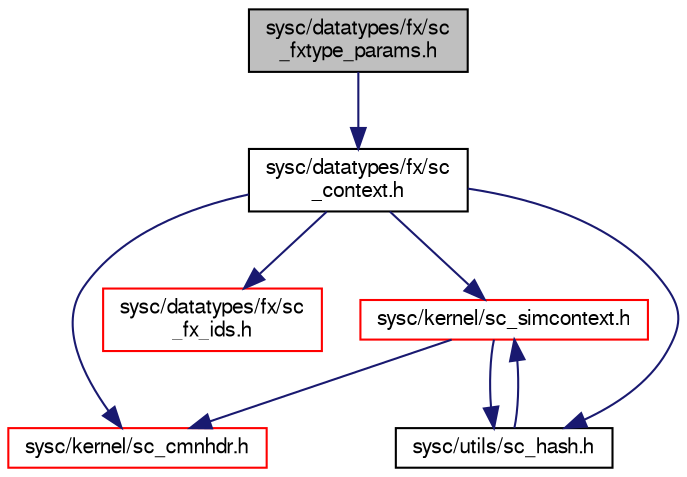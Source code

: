 digraph "sysc/datatypes/fx/sc_fxtype_params.h"
{
  edge [fontname="FreeSans",fontsize="10",labelfontname="FreeSans",labelfontsize="10"];
  node [fontname="FreeSans",fontsize="10",shape=record];
  Node0 [label="sysc/datatypes/fx/sc\l_fxtype_params.h",height=0.2,width=0.4,color="black", fillcolor="grey75", style="filled", fontcolor="black"];
  Node0 -> Node1 [color="midnightblue",fontsize="10",style="solid",fontname="FreeSans"];
  Node1 [label="sysc/datatypes/fx/sc\l_context.h",height=0.2,width=0.4,color="black", fillcolor="white", style="filled",URL="$a00113.html"];
  Node1 -> Node2 [color="midnightblue",fontsize="10",style="solid",fontname="FreeSans"];
  Node2 [label="sysc/kernel/sc_cmnhdr.h",height=0.2,width=0.4,color="red", fillcolor="white", style="filled",URL="$a00224.html"];
  Node1 -> Node7 [color="midnightblue",fontsize="10",style="solid",fontname="FreeSans"];
  Node7 [label="sysc/datatypes/fx/sc\l_fx_ids.h",height=0.2,width=0.4,color="red", fillcolor="white", style="filled",URL="$a00122.html"];
  Node1 -> Node12 [color="midnightblue",fontsize="10",style="solid",fontname="FreeSans"];
  Node12 [label="sysc/kernel/sc_simcontext.h",height=0.2,width=0.4,color="red", fillcolor="white", style="filled",URL="$a00311.html"];
  Node12 -> Node2 [color="midnightblue",fontsize="10",style="solid",fontname="FreeSans"];
  Node12 -> Node41 [color="midnightblue",fontsize="10",style="solid",fontname="FreeSans"];
  Node41 [label="sysc/utils/sc_hash.h",height=0.2,width=0.4,color="black", fillcolor="white", style="filled",URL="$a00356.html"];
  Node41 -> Node12 [color="midnightblue",fontsize="10",style="solid",fontname="FreeSans"];
  Node1 -> Node41 [color="midnightblue",fontsize="10",style="solid",fontname="FreeSans"];
}
